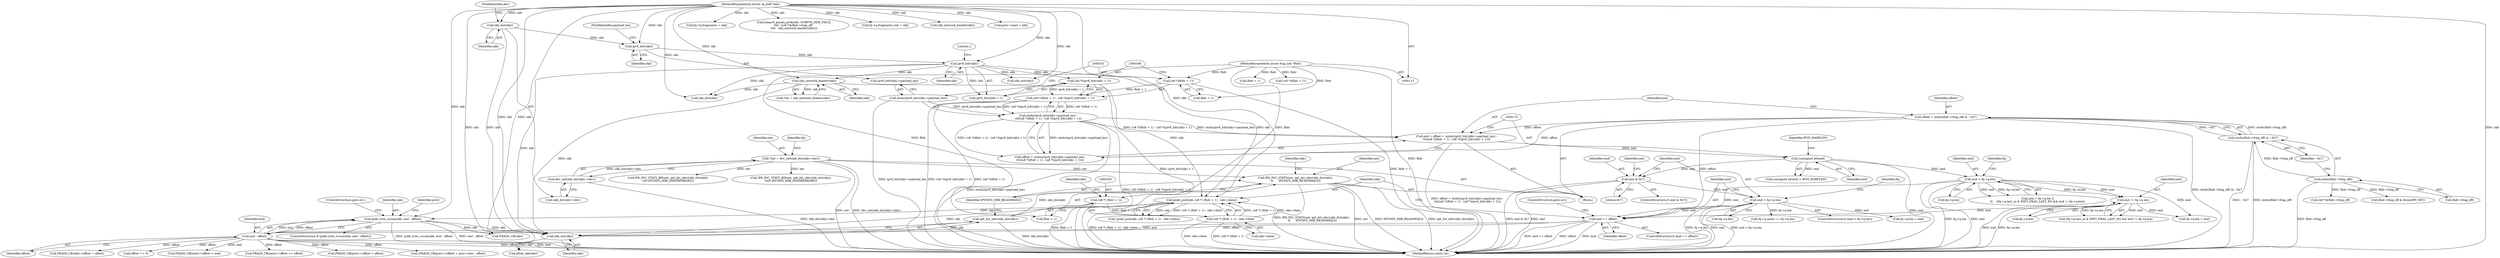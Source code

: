digraph "0_linux_70789d7052239992824628db8133de08dc78e593_0@pointer" {
"1000586" [label="(Call,IP6_INC_STATS(net, ip6_dst_idev(skb_dst(skb)),\n \t\t      IPSTATS_MIB_REASMFAILS))"];
"1000125" [label="(Call,*net = dev_net(skb_dst(skb)->dev))"];
"1000127" [label="(Call,dev_net(skb_dst(skb)->dev))"];
"1000588" [label="(Call,ip6_dst_idev(skb_dst(skb)))"];
"1000589" [label="(Call,skb_dst(skb))"];
"1000325" [label="(Call,pskb_pull(skb, (u8 *) (fhdr + 1) - skb->data))"];
"1000209" [label="(Call,skb_network_header(skb))"];
"1000168" [label="(Call,ipv6_hdr(skb))"];
"1000156" [label="(Call,ipv6_hdr(skb))"];
"1000129" [label="(Call,skb_dst(skb))"];
"1000115" [label="(MethodParameterIn,struct sk_buff *skb)"];
"1000327" [label="(Call,(u8 *) (fhdr + 1) - skb->data)"];
"1000328" [label="(Call,(u8 *) (fhdr + 1))"];
"1000116" [label="(MethodParameterIn,struct frag_hdr *fhdr)"];
"1000338" [label="(Call,pskb_trim_rcsum(skb, end - offset))"];
"1000340" [label="(Call,end - offset)"];
"1000319" [label="(Call,end == offset)"];
"1000294" [label="(Call,end > fq->q.len)"];
"1000280" [label="(Call,end & 0x7)"];
"1000173" [label="(Call,(unsigned int)end)"];
"1000149" [label="(Call,end = offset + (ntohs(ipv6_hdr(skb)->payload_len) -\n\t\t\t((u8 *)(fhdr + 1) - (u8 *)(ipv6_hdr(skb) + 1))))"];
"1000141" [label="(Call,offset = ntohs(fhdr->frag_off) & ~0x7)"];
"1000143" [label="(Call,ntohs(fhdr->frag_off) & ~0x7)"];
"1000144" [label="(Call,ntohs(fhdr->frag_off))"];
"1000153" [label="(Call,ntohs(ipv6_hdr(skb)->payload_len) -\n\t\t\t((u8 *)(fhdr + 1) - (u8 *)(ipv6_hdr(skb) + 1)))"];
"1000154" [label="(Call,ntohs(ipv6_hdr(skb)->payload_len))"];
"1000159" [label="(Call,(u8 *)(fhdr + 1) - (u8 *)(ipv6_hdr(skb) + 1))"];
"1000160" [label="(Call,(u8 *)(fhdr + 1))"];
"1000165" [label="(Call,(u8 *)(ipv6_hdr(skb) + 1))"];
"1000255" [label="(Call,end != fq->q.len)"];
"1000240" [label="(Call,end < fq->q.len)"];
"1000131" [label="(FieldIdentifier,dev)"];
"1000597" [label="(MethodReturn,static int)"];
"1000155" [label="(Call,ipv6_hdr(skb)->payload_len)"];
"1000209" [label="(Call,skb_network_header(skb))"];
"1000311" [label="(Call,fq->q.len = end)"];
"1000296" [label="(Call,fq->q.len)"];
"1000591" [label="(Identifier,IPSTATS_MIB_REASMFAILS)"];
"1000173" [label="(Call,(unsigned int)end)"];
"1000321" [label="(Identifier,offset)"];
"1000279" [label="(ControlStructure,if (end & 0x7))"];
"1000115" [label="(MethodParameterIn,struct sk_buff *skb)"];
"1000118" [label="(Block,)"];
"1000130" [label="(Identifier,skb)"];
"1000143" [label="(Call,ntohs(fhdr->frag_off) & ~0x7)"];
"1000322" [label="(ControlStructure,goto err;)"];
"1000333" [label="(Call,skb->data)"];
"1000158" [label="(FieldIdentifier,payload_len)"];
"1000255" [label="(Call,end != fq->q.len)"];
"1000151" [label="(Call,offset + (ntohs(ipv6_hdr(skb)->payload_len) -\n\t\t\t((u8 *)(fhdr + 1) - (u8 *)(ipv6_hdr(skb) + 1))))"];
"1000270" [label="(Call,fq->q.len = end)"];
"1000590" [label="(Identifier,skb)"];
"1000247" [label="(Call,(fq->q.last_in & INET_FRAG_LAST_IN) && end != fq->q.len)"];
"1000125" [label="(Call,*net = dev_net(skb_dst(skb)->dev))"];
"1000239" [label="(Call,end < fq->q.len ||\n\t\t    ((fq->q.last_in & INET_FRAG_LAST_IN) && end != fq->q.len))"];
"1000586" [label="(Call,IP6_INC_STATS(net, ip6_dst_idev(skb_dst(skb)),\n \t\t      IPSTATS_MIB_REASMFAILS))"];
"1000160" [label="(Call,(u8 *)(fhdr + 1))"];
"1000453" [label="(Call,fq->q.fragments = skb)"];
"1000169" [label="(Identifier,skb)"];
"1000334" [label="(Identifier,skb)"];
"1000167" [label="(Call,ipv6_hdr(skb) + 1)"];
"1000136" [label="(Identifier,fq)"];
"1000589" [label="(Call,skb_dst(skb))"];
"1000116" [label="(MethodParameterIn,struct frag_hdr *fhdr)"];
"1000285" [label="(Identifier,net)"];
"1000181" [label="(Call,skb_dst(skb))"];
"1000343" [label="(ControlStructure,goto err;)"];
"1000337" [label="(ControlStructure,if (pskb_trim_rcsum(skb, end - offset)))"];
"1000282" [label="(Literal,0x7)"];
"1000339" [label="(Identifier,skb)"];
"1000284" [label="(Call,IP6_INC_STATS_BH(net, ip6_dst_idev(skb_dst(skb)),\n\t\t\t\t\t IPSTATS_MIB_INHDRERRORS))"];
"1000345" [label="(Identifier,prev)"];
"1000142" [label="(Identifier,offset)"];
"1000153" [label="(Call,ntohs(ipv6_hdr(skb)->payload_len) -\n\t\t\t((u8 *)(fhdr + 1) - (u8 *)(ipv6_hdr(skb) + 1)))"];
"1000355" [label="(Call,FRAG6_CB(prev)->offset < offset)"];
"1000127" [label="(Call,dev_net(skb_dst(skb)->dev))"];
"1000184" [label="(Call,icmpv6_param_prob(skb, ICMPV6_HDR_FIELD,\n\t\t\t\t  ((u8 *)&fhdr->frag_off -\n\t\t\t\t   skb_network_header(skb))))"];
"1000402" [label="(Call,(FRAG6_CB(prev)->offset + prev->len) - offset)"];
"1000424" [label="(Call,FRAG6_CB(skb)->offset = offset)"];
"1000538" [label="(Call,fq->q.meat == fq->q.len)"];
"1000327" [label="(Call,(u8 *) (fhdr + 1) - skb->data)"];
"1000257" [label="(Call,fq->q.len)"];
"1000141" [label="(Call,offset = ntohs(fhdr->frag_off) & ~0x7)"];
"1000148" [label="(Identifier,~0x7)"];
"1000242" [label="(Call,fq->q.len)"];
"1000251" [label="(Identifier,fq)"];
"1000318" [label="(ControlStructure,if (end == offset))"];
"1000340" [label="(Call,end - offset)"];
"1000592" [label="(Call,kfree_skb(skb))"];
"1000224" [label="(Call,fhdr + 1)"];
"1000511" [label="(Call,offset == 0)"];
"1000170" [label="(Literal,1)"];
"1000128" [label="(Call,skb_dst(skb)->dev)"];
"1000150" [label="(Identifier,end)"];
"1000587" [label="(Identifier,net)"];
"1000287" [label="(Call,skb_dst(skb))"];
"1000330" [label="(Call,fhdr + 1)"];
"1000256" [label="(Identifier,end)"];
"1000320" [label="(Identifier,end)"];
"1000325" [label="(Call,pskb_pull(skb, (u8 *) (fhdr + 1) - skb->data))"];
"1000188" [label="(Call,(u8 *)&fhdr->frag_off)"];
"1000240" [label="(Call,end < fq->q.len)"];
"1000293" [label="(ControlStructure,if (end > fq->q.len))"];
"1000281" [label="(Identifier,end)"];
"1000165" [label="(Call,(u8 *)(ipv6_hdr(skb) + 1))"];
"1000156" [label="(Call,ipv6_hdr(skb))"];
"1000172" [label="(Call,(unsigned int)end > IPV6_MAXPLEN)"];
"1000280" [label="(Call,end & 0x7)"];
"1000162" [label="(Call,fhdr + 1)"];
"1000417" [label="(Call,FRAG6_CB(next)->offset < end)"];
"1000438" [label="(Call,fq->q.fragments_tail = skb)"];
"1000207" [label="(Call,*nh = skb_network_header(skb))"];
"1000426" [label="(Call,FRAG6_CB(skb))"];
"1000194" [label="(Call,skb_network_header(skb))"];
"1000294" [label="(Call,end > fq->q.len)"];
"1000326" [label="(Identifier,skb)"];
"1000178" [label="(Call,IP6_INC_STATS_BH(net, ip6_dst_idev(skb_dst(skb)),\n\t\t\t\t IPSTATS_MIB_INHDRERRORS))"];
"1000231" [label="(Call,fhdr->frag_off & htons(IP6_MF))"];
"1000175" [label="(Identifier,end)"];
"1000447" [label="(Call,prev->next = skb)"];
"1000144" [label="(Call,ntohs(fhdr->frag_off))"];
"1000387" [label="(Call,FRAG6_CB(next)->offset >= offset)"];
"1000588" [label="(Call,ip6_dst_idev(skb_dst(skb)))"];
"1000129" [label="(Call,skb_dst(skb))"];
"1000176" [label="(Identifier,IPV6_MAXPLEN)"];
"1000328" [label="(Call,(u8 *) (fhdr + 1))"];
"1000338" [label="(Call,pskb_trim_rcsum(skb, end - offset))"];
"1000319" [label="(Call,end == offset)"];
"1000210" [label="(Identifier,skb)"];
"1000222" [label="(Call,(u8 *)(fhdr + 1))"];
"1000341" [label="(Identifier,end)"];
"1000157" [label="(Identifier,skb)"];
"1000241" [label="(Identifier,end)"];
"1000295" [label="(Identifier,end)"];
"1000159" [label="(Call,(u8 *)(fhdr + 1) - (u8 *)(ipv6_hdr(skb) + 1))"];
"1000154" [label="(Call,ntohs(ipv6_hdr(skb)->payload_len))"];
"1000342" [label="(Identifier,offset)"];
"1000149" [label="(Call,end = offset + (ntohs(ipv6_hdr(skb)->payload_len) -\n\t\t\t((u8 *)(fhdr + 1) - (u8 *)(ipv6_hdr(skb) + 1))))"];
"1000168" [label="(Call,ipv6_hdr(skb))"];
"1000324" [label="(Call,!pskb_pull(skb, (u8 *) (fhdr + 1) - skb->data))"];
"1000593" [label="(Identifier,skb)"];
"1000306" [label="(Identifier,fq)"];
"1000126" [label="(Identifier,net)"];
"1000145" [label="(Call,fhdr->frag_off)"];
"1000586" -> "1000118"  [label="AST: "];
"1000586" -> "1000591"  [label="CFG: "];
"1000587" -> "1000586"  [label="AST: "];
"1000588" -> "1000586"  [label="AST: "];
"1000591" -> "1000586"  [label="AST: "];
"1000593" -> "1000586"  [label="CFG: "];
"1000586" -> "1000597"  [label="DDG: ip6_dst_idev(skb_dst(skb))"];
"1000586" -> "1000597"  [label="DDG: IP6_INC_STATS(net, ip6_dst_idev(skb_dst(skb)),\n \t\t      IPSTATS_MIB_REASMFAILS)"];
"1000586" -> "1000597"  [label="DDG: net"];
"1000586" -> "1000597"  [label="DDG: IPSTATS_MIB_REASMFAILS"];
"1000125" -> "1000586"  [label="DDG: net"];
"1000588" -> "1000586"  [label="DDG: skb_dst(skb)"];
"1000125" -> "1000118"  [label="AST: "];
"1000125" -> "1000127"  [label="CFG: "];
"1000126" -> "1000125"  [label="AST: "];
"1000127" -> "1000125"  [label="AST: "];
"1000136" -> "1000125"  [label="CFG: "];
"1000125" -> "1000597"  [label="DDG: net"];
"1000125" -> "1000597"  [label="DDG: dev_net(skb_dst(skb)->dev)"];
"1000127" -> "1000125"  [label="DDG: skb_dst(skb)->dev"];
"1000125" -> "1000178"  [label="DDG: net"];
"1000125" -> "1000284"  [label="DDG: net"];
"1000127" -> "1000128"  [label="CFG: "];
"1000128" -> "1000127"  [label="AST: "];
"1000127" -> "1000597"  [label="DDG: skb_dst(skb)->dev"];
"1000588" -> "1000589"  [label="CFG: "];
"1000589" -> "1000588"  [label="AST: "];
"1000591" -> "1000588"  [label="CFG: "];
"1000588" -> "1000597"  [label="DDG: skb_dst(skb)"];
"1000589" -> "1000588"  [label="DDG: skb"];
"1000589" -> "1000590"  [label="CFG: "];
"1000590" -> "1000589"  [label="AST: "];
"1000325" -> "1000589"  [label="DDG: skb"];
"1000209" -> "1000589"  [label="DDG: skb"];
"1000168" -> "1000589"  [label="DDG: skb"];
"1000129" -> "1000589"  [label="DDG: skb"];
"1000338" -> "1000589"  [label="DDG: skb"];
"1000115" -> "1000589"  [label="DDG: skb"];
"1000589" -> "1000592"  [label="DDG: skb"];
"1000325" -> "1000324"  [label="AST: "];
"1000325" -> "1000327"  [label="CFG: "];
"1000326" -> "1000325"  [label="AST: "];
"1000327" -> "1000325"  [label="AST: "];
"1000324" -> "1000325"  [label="CFG: "];
"1000325" -> "1000597"  [label="DDG: (u8 *) (fhdr + 1) - skb->data"];
"1000325" -> "1000324"  [label="DDG: skb"];
"1000325" -> "1000324"  [label="DDG: (u8 *) (fhdr + 1) - skb->data"];
"1000209" -> "1000325"  [label="DDG: skb"];
"1000168" -> "1000325"  [label="DDG: skb"];
"1000115" -> "1000325"  [label="DDG: skb"];
"1000327" -> "1000325"  [label="DDG: (u8 *) (fhdr + 1)"];
"1000327" -> "1000325"  [label="DDG: skb->data"];
"1000325" -> "1000338"  [label="DDG: skb"];
"1000209" -> "1000207"  [label="AST: "];
"1000209" -> "1000210"  [label="CFG: "];
"1000210" -> "1000209"  [label="AST: "];
"1000207" -> "1000209"  [label="CFG: "];
"1000209" -> "1000207"  [label="DDG: skb"];
"1000168" -> "1000209"  [label="DDG: skb"];
"1000115" -> "1000209"  [label="DDG: skb"];
"1000209" -> "1000287"  [label="DDG: skb"];
"1000168" -> "1000167"  [label="AST: "];
"1000168" -> "1000169"  [label="CFG: "];
"1000169" -> "1000168"  [label="AST: "];
"1000170" -> "1000168"  [label="CFG: "];
"1000168" -> "1000165"  [label="DDG: skb"];
"1000168" -> "1000167"  [label="DDG: skb"];
"1000156" -> "1000168"  [label="DDG: skb"];
"1000115" -> "1000168"  [label="DDG: skb"];
"1000168" -> "1000181"  [label="DDG: skb"];
"1000168" -> "1000287"  [label="DDG: skb"];
"1000156" -> "1000155"  [label="AST: "];
"1000156" -> "1000157"  [label="CFG: "];
"1000157" -> "1000156"  [label="AST: "];
"1000158" -> "1000156"  [label="CFG: "];
"1000129" -> "1000156"  [label="DDG: skb"];
"1000115" -> "1000156"  [label="DDG: skb"];
"1000129" -> "1000128"  [label="AST: "];
"1000129" -> "1000130"  [label="CFG: "];
"1000130" -> "1000129"  [label="AST: "];
"1000131" -> "1000129"  [label="CFG: "];
"1000115" -> "1000129"  [label="DDG: skb"];
"1000115" -> "1000113"  [label="AST: "];
"1000115" -> "1000597"  [label="DDG: skb"];
"1000115" -> "1000181"  [label="DDG: skb"];
"1000115" -> "1000184"  [label="DDG: skb"];
"1000115" -> "1000194"  [label="DDG: skb"];
"1000115" -> "1000287"  [label="DDG: skb"];
"1000115" -> "1000338"  [label="DDG: skb"];
"1000115" -> "1000426"  [label="DDG: skb"];
"1000115" -> "1000438"  [label="DDG: skb"];
"1000115" -> "1000447"  [label="DDG: skb"];
"1000115" -> "1000453"  [label="DDG: skb"];
"1000115" -> "1000592"  [label="DDG: skb"];
"1000327" -> "1000333"  [label="CFG: "];
"1000328" -> "1000327"  [label="AST: "];
"1000333" -> "1000327"  [label="AST: "];
"1000327" -> "1000597"  [label="DDG: skb->data"];
"1000327" -> "1000597"  [label="DDG: (u8 *) (fhdr + 1)"];
"1000328" -> "1000327"  [label="DDG: fhdr + 1"];
"1000328" -> "1000330"  [label="CFG: "];
"1000329" -> "1000328"  [label="AST: "];
"1000330" -> "1000328"  [label="AST: "];
"1000334" -> "1000328"  [label="CFG: "];
"1000328" -> "1000597"  [label="DDG: fhdr + 1"];
"1000116" -> "1000328"  [label="DDG: fhdr"];
"1000116" -> "1000113"  [label="AST: "];
"1000116" -> "1000597"  [label="DDG: fhdr"];
"1000116" -> "1000160"  [label="DDG: fhdr"];
"1000116" -> "1000162"  [label="DDG: fhdr"];
"1000116" -> "1000222"  [label="DDG: fhdr"];
"1000116" -> "1000224"  [label="DDG: fhdr"];
"1000116" -> "1000330"  [label="DDG: fhdr"];
"1000338" -> "1000337"  [label="AST: "];
"1000338" -> "1000340"  [label="CFG: "];
"1000339" -> "1000338"  [label="AST: "];
"1000340" -> "1000338"  [label="AST: "];
"1000343" -> "1000338"  [label="CFG: "];
"1000345" -> "1000338"  [label="CFG: "];
"1000338" -> "1000597"  [label="DDG: pskb_trim_rcsum(skb, end - offset)"];
"1000338" -> "1000597"  [label="DDG: end - offset"];
"1000340" -> "1000338"  [label="DDG: end"];
"1000340" -> "1000338"  [label="DDG: offset"];
"1000338" -> "1000426"  [label="DDG: skb"];
"1000340" -> "1000342"  [label="CFG: "];
"1000341" -> "1000340"  [label="AST: "];
"1000342" -> "1000340"  [label="AST: "];
"1000340" -> "1000597"  [label="DDG: offset"];
"1000340" -> "1000597"  [label="DDG: end"];
"1000319" -> "1000340"  [label="DDG: end"];
"1000319" -> "1000340"  [label="DDG: offset"];
"1000340" -> "1000355"  [label="DDG: offset"];
"1000340" -> "1000387"  [label="DDG: offset"];
"1000340" -> "1000402"  [label="DDG: offset"];
"1000340" -> "1000417"  [label="DDG: end"];
"1000340" -> "1000424"  [label="DDG: offset"];
"1000340" -> "1000511"  [label="DDG: offset"];
"1000319" -> "1000318"  [label="AST: "];
"1000319" -> "1000321"  [label="CFG: "];
"1000320" -> "1000319"  [label="AST: "];
"1000321" -> "1000319"  [label="AST: "];
"1000322" -> "1000319"  [label="CFG: "];
"1000326" -> "1000319"  [label="CFG: "];
"1000319" -> "1000597"  [label="DDG: end == offset"];
"1000319" -> "1000597"  [label="DDG: offset"];
"1000319" -> "1000597"  [label="DDG: end"];
"1000294" -> "1000319"  [label="DDG: end"];
"1000255" -> "1000319"  [label="DDG: end"];
"1000240" -> "1000319"  [label="DDG: end"];
"1000141" -> "1000319"  [label="DDG: offset"];
"1000294" -> "1000293"  [label="AST: "];
"1000294" -> "1000296"  [label="CFG: "];
"1000295" -> "1000294"  [label="AST: "];
"1000296" -> "1000294"  [label="AST: "];
"1000306" -> "1000294"  [label="CFG: "];
"1000320" -> "1000294"  [label="CFG: "];
"1000294" -> "1000597"  [label="DDG: end > fq->q.len"];
"1000294" -> "1000597"  [label="DDG: fq->q.len"];
"1000294" -> "1000597"  [label="DDG: end"];
"1000280" -> "1000294"  [label="DDG: end"];
"1000294" -> "1000311"  [label="DDG: end"];
"1000294" -> "1000538"  [label="DDG: fq->q.len"];
"1000280" -> "1000279"  [label="AST: "];
"1000280" -> "1000282"  [label="CFG: "];
"1000281" -> "1000280"  [label="AST: "];
"1000282" -> "1000280"  [label="AST: "];
"1000285" -> "1000280"  [label="CFG: "];
"1000295" -> "1000280"  [label="CFG: "];
"1000280" -> "1000597"  [label="DDG: end & 0x7"];
"1000280" -> "1000597"  [label="DDG: end"];
"1000173" -> "1000280"  [label="DDG: end"];
"1000173" -> "1000172"  [label="AST: "];
"1000173" -> "1000175"  [label="CFG: "];
"1000174" -> "1000173"  [label="AST: "];
"1000175" -> "1000173"  [label="AST: "];
"1000176" -> "1000173"  [label="CFG: "];
"1000173" -> "1000597"  [label="DDG: end"];
"1000173" -> "1000172"  [label="DDG: end"];
"1000149" -> "1000173"  [label="DDG: end"];
"1000173" -> "1000240"  [label="DDG: end"];
"1000149" -> "1000118"  [label="AST: "];
"1000149" -> "1000151"  [label="CFG: "];
"1000150" -> "1000149"  [label="AST: "];
"1000151" -> "1000149"  [label="AST: "];
"1000174" -> "1000149"  [label="CFG: "];
"1000149" -> "1000597"  [label="DDG: offset + (ntohs(ipv6_hdr(skb)->payload_len) -\n\t\t\t((u8 *)(fhdr + 1) - (u8 *)(ipv6_hdr(skb) + 1)))"];
"1000141" -> "1000149"  [label="DDG: offset"];
"1000153" -> "1000149"  [label="DDG: ntohs(ipv6_hdr(skb)->payload_len)"];
"1000153" -> "1000149"  [label="DDG: (u8 *)(fhdr + 1) - (u8 *)(ipv6_hdr(skb) + 1)"];
"1000141" -> "1000118"  [label="AST: "];
"1000141" -> "1000143"  [label="CFG: "];
"1000142" -> "1000141"  [label="AST: "];
"1000143" -> "1000141"  [label="AST: "];
"1000150" -> "1000141"  [label="CFG: "];
"1000141" -> "1000597"  [label="DDG: ntohs(fhdr->frag_off) & ~0x7"];
"1000143" -> "1000141"  [label="DDG: ntohs(fhdr->frag_off)"];
"1000143" -> "1000141"  [label="DDG: ~0x7"];
"1000141" -> "1000151"  [label="DDG: offset"];
"1000143" -> "1000148"  [label="CFG: "];
"1000144" -> "1000143"  [label="AST: "];
"1000148" -> "1000143"  [label="AST: "];
"1000143" -> "1000597"  [label="DDG: ntohs(fhdr->frag_off)"];
"1000143" -> "1000597"  [label="DDG: ~0x7"];
"1000144" -> "1000143"  [label="DDG: fhdr->frag_off"];
"1000144" -> "1000145"  [label="CFG: "];
"1000145" -> "1000144"  [label="AST: "];
"1000148" -> "1000144"  [label="CFG: "];
"1000144" -> "1000597"  [label="DDG: fhdr->frag_off"];
"1000144" -> "1000188"  [label="DDG: fhdr->frag_off"];
"1000144" -> "1000231"  [label="DDG: fhdr->frag_off"];
"1000153" -> "1000151"  [label="AST: "];
"1000153" -> "1000159"  [label="CFG: "];
"1000154" -> "1000153"  [label="AST: "];
"1000159" -> "1000153"  [label="AST: "];
"1000151" -> "1000153"  [label="CFG: "];
"1000153" -> "1000597"  [label="DDG: (u8 *)(fhdr + 1) - (u8 *)(ipv6_hdr(skb) + 1)"];
"1000153" -> "1000597"  [label="DDG: ntohs(ipv6_hdr(skb)->payload_len)"];
"1000153" -> "1000151"  [label="DDG: ntohs(ipv6_hdr(skb)->payload_len)"];
"1000153" -> "1000151"  [label="DDG: (u8 *)(fhdr + 1) - (u8 *)(ipv6_hdr(skb) + 1)"];
"1000154" -> "1000153"  [label="DDG: ipv6_hdr(skb)->payload_len"];
"1000159" -> "1000153"  [label="DDG: (u8 *)(fhdr + 1)"];
"1000159" -> "1000153"  [label="DDG: (u8 *)(ipv6_hdr(skb) + 1)"];
"1000154" -> "1000155"  [label="CFG: "];
"1000155" -> "1000154"  [label="AST: "];
"1000161" -> "1000154"  [label="CFG: "];
"1000154" -> "1000597"  [label="DDG: ipv6_hdr(skb)->payload_len"];
"1000159" -> "1000165"  [label="CFG: "];
"1000160" -> "1000159"  [label="AST: "];
"1000165" -> "1000159"  [label="AST: "];
"1000159" -> "1000597"  [label="DDG: (u8 *)(fhdr + 1)"];
"1000159" -> "1000597"  [label="DDG: (u8 *)(ipv6_hdr(skb) + 1)"];
"1000160" -> "1000159"  [label="DDG: fhdr + 1"];
"1000165" -> "1000159"  [label="DDG: ipv6_hdr(skb) + 1"];
"1000160" -> "1000162"  [label="CFG: "];
"1000161" -> "1000160"  [label="AST: "];
"1000162" -> "1000160"  [label="AST: "];
"1000166" -> "1000160"  [label="CFG: "];
"1000160" -> "1000597"  [label="DDG: fhdr + 1"];
"1000165" -> "1000167"  [label="CFG: "];
"1000166" -> "1000165"  [label="AST: "];
"1000167" -> "1000165"  [label="AST: "];
"1000165" -> "1000597"  [label="DDG: ipv6_hdr(skb) + 1"];
"1000255" -> "1000247"  [label="AST: "];
"1000255" -> "1000257"  [label="CFG: "];
"1000256" -> "1000255"  [label="AST: "];
"1000257" -> "1000255"  [label="AST: "];
"1000247" -> "1000255"  [label="CFG: "];
"1000255" -> "1000597"  [label="DDG: fq->q.len"];
"1000255" -> "1000597"  [label="DDG: end"];
"1000255" -> "1000247"  [label="DDG: end"];
"1000255" -> "1000247"  [label="DDG: fq->q.len"];
"1000240" -> "1000255"  [label="DDG: end"];
"1000240" -> "1000255"  [label="DDG: fq->q.len"];
"1000255" -> "1000270"  [label="DDG: end"];
"1000240" -> "1000239"  [label="AST: "];
"1000240" -> "1000242"  [label="CFG: "];
"1000241" -> "1000240"  [label="AST: "];
"1000242" -> "1000240"  [label="AST: "];
"1000251" -> "1000240"  [label="CFG: "];
"1000239" -> "1000240"  [label="CFG: "];
"1000240" -> "1000597"  [label="DDG: fq->q.len"];
"1000240" -> "1000597"  [label="DDG: end"];
"1000240" -> "1000239"  [label="DDG: end"];
"1000240" -> "1000239"  [label="DDG: fq->q.len"];
"1000240" -> "1000270"  [label="DDG: end"];
}
